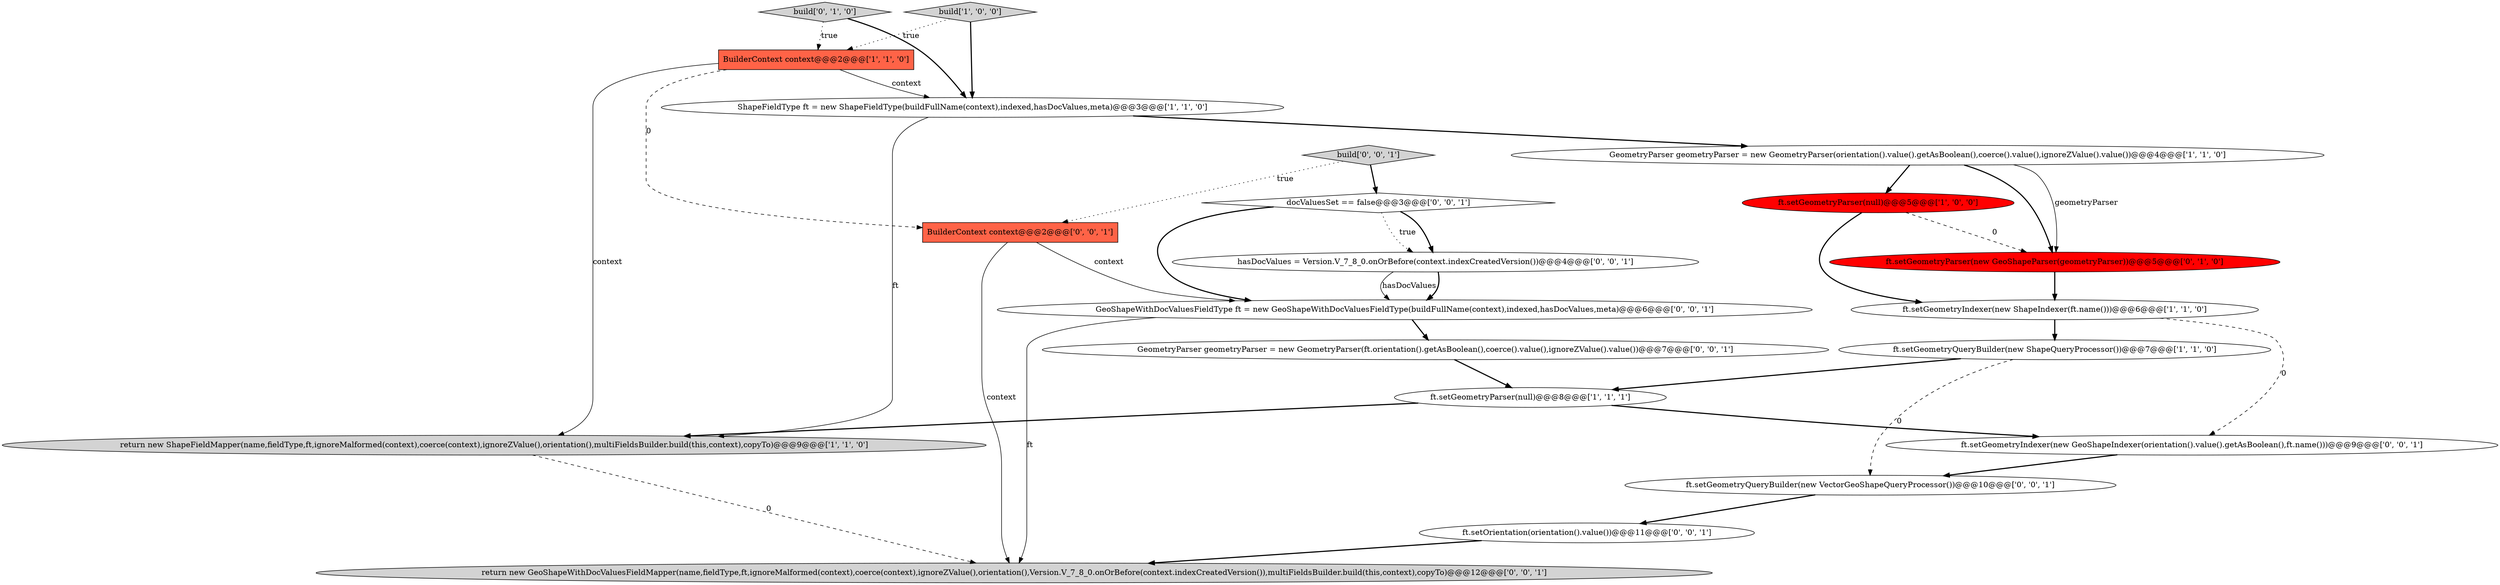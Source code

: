 digraph {
8 [style = filled, label = "return new ShapeFieldMapper(name,fieldType,ft,ignoreMalformed(context),coerce(context),ignoreZValue(),orientation(),multiFieldsBuilder.build(this,context),copyTo)@@@9@@@['1', '1', '0']", fillcolor = lightgray, shape = ellipse image = "AAA0AAABBB1BBB"];
1 [style = filled, label = "GeometryParser geometryParser = new GeometryParser(orientation().value().getAsBoolean(),coerce().value(),ignoreZValue().value())@@@4@@@['1', '1', '0']", fillcolor = white, shape = ellipse image = "AAA0AAABBB1BBB"];
3 [style = filled, label = "ShapeFieldType ft = new ShapeFieldType(buildFullName(context),indexed,hasDocValues,meta)@@@3@@@['1', '1', '0']", fillcolor = white, shape = ellipse image = "AAA0AAABBB1BBB"];
0 [style = filled, label = "ft.setGeometryParser(null)@@@8@@@['1', '1', '1']", fillcolor = white, shape = ellipse image = "AAA0AAABBB1BBB"];
6 [style = filled, label = "ft.setGeometryIndexer(new ShapeIndexer(ft.name()))@@@6@@@['1', '1', '0']", fillcolor = white, shape = ellipse image = "AAA0AAABBB1BBB"];
14 [style = filled, label = "ft.setOrientation(orientation().value())@@@11@@@['0', '0', '1']", fillcolor = white, shape = ellipse image = "AAA0AAABBB3BBB"];
17 [style = filled, label = "hasDocValues = Version.V_7_8_0.onOrBefore(context.indexCreatedVersion())@@@4@@@['0', '0', '1']", fillcolor = white, shape = ellipse image = "AAA0AAABBB3BBB"];
20 [style = filled, label = "ft.setGeometryQueryBuilder(new VectorGeoShapeQueryProcessor())@@@10@@@['0', '0', '1']", fillcolor = white, shape = ellipse image = "AAA0AAABBB3BBB"];
4 [style = filled, label = "build['1', '0', '0']", fillcolor = lightgray, shape = diamond image = "AAA0AAABBB1BBB"];
18 [style = filled, label = "BuilderContext context@@@2@@@['0', '0', '1']", fillcolor = tomato, shape = box image = "AAA0AAABBB3BBB"];
19 [style = filled, label = "GeometryParser geometryParser = new GeometryParser(ft.orientation().getAsBoolean(),coerce().value(),ignoreZValue().value())@@@7@@@['0', '0', '1']", fillcolor = white, shape = ellipse image = "AAA0AAABBB3BBB"];
9 [style = filled, label = "ft.setGeometryParser(new GeoShapeParser(geometryParser))@@@5@@@['0', '1', '0']", fillcolor = red, shape = ellipse image = "AAA1AAABBB2BBB"];
16 [style = filled, label = "return new GeoShapeWithDocValuesFieldMapper(name,fieldType,ft,ignoreMalformed(context),coerce(context),ignoreZValue(),orientation(),Version.V_7_8_0.onOrBefore(context.indexCreatedVersion()),multiFieldsBuilder.build(this,context),copyTo)@@@12@@@['0', '0', '1']", fillcolor = lightgray, shape = ellipse image = "AAA0AAABBB3BBB"];
10 [style = filled, label = "build['0', '1', '0']", fillcolor = lightgray, shape = diamond image = "AAA0AAABBB2BBB"];
12 [style = filled, label = "build['0', '0', '1']", fillcolor = lightgray, shape = diamond image = "AAA0AAABBB3BBB"];
5 [style = filled, label = "ft.setGeometryQueryBuilder(new ShapeQueryProcessor())@@@7@@@['1', '1', '0']", fillcolor = white, shape = ellipse image = "AAA0AAABBB1BBB"];
13 [style = filled, label = "docValuesSet == false@@@3@@@['0', '0', '1']", fillcolor = white, shape = diamond image = "AAA0AAABBB3BBB"];
11 [style = filled, label = "GeoShapeWithDocValuesFieldType ft = new GeoShapeWithDocValuesFieldType(buildFullName(context),indexed,hasDocValues,meta)@@@6@@@['0', '0', '1']", fillcolor = white, shape = ellipse image = "AAA0AAABBB3BBB"];
15 [style = filled, label = "ft.setGeometryIndexer(new GeoShapeIndexer(orientation().value().getAsBoolean(),ft.name()))@@@9@@@['0', '0', '1']", fillcolor = white, shape = ellipse image = "AAA0AAABBB3BBB"];
2 [style = filled, label = "BuilderContext context@@@2@@@['1', '1', '0']", fillcolor = tomato, shape = box image = "AAA0AAABBB1BBB"];
7 [style = filled, label = "ft.setGeometryParser(null)@@@5@@@['1', '0', '0']", fillcolor = red, shape = ellipse image = "AAA1AAABBB1BBB"];
14->16 [style = bold, label=""];
2->8 [style = solid, label="context"];
1->9 [style = solid, label="geometryParser"];
4->3 [style = bold, label=""];
13->17 [style = dotted, label="true"];
8->16 [style = dashed, label="0"];
3->1 [style = bold, label=""];
10->3 [style = bold, label=""];
20->14 [style = bold, label=""];
12->18 [style = dotted, label="true"];
3->8 [style = solid, label="ft"];
11->16 [style = solid, label="ft"];
11->19 [style = bold, label=""];
18->16 [style = solid, label="context"];
1->7 [style = bold, label=""];
13->11 [style = bold, label=""];
0->15 [style = bold, label=""];
1->9 [style = bold, label=""];
19->0 [style = bold, label=""];
9->6 [style = bold, label=""];
5->20 [style = dashed, label="0"];
12->13 [style = bold, label=""];
6->5 [style = bold, label=""];
13->17 [style = bold, label=""];
5->0 [style = bold, label=""];
10->2 [style = dotted, label="true"];
6->15 [style = dashed, label="0"];
7->9 [style = dashed, label="0"];
2->3 [style = solid, label="context"];
15->20 [style = bold, label=""];
7->6 [style = bold, label=""];
18->11 [style = solid, label="context"];
0->8 [style = bold, label=""];
2->18 [style = dashed, label="0"];
4->2 [style = dotted, label="true"];
17->11 [style = solid, label="hasDocValues"];
17->11 [style = bold, label=""];
}
